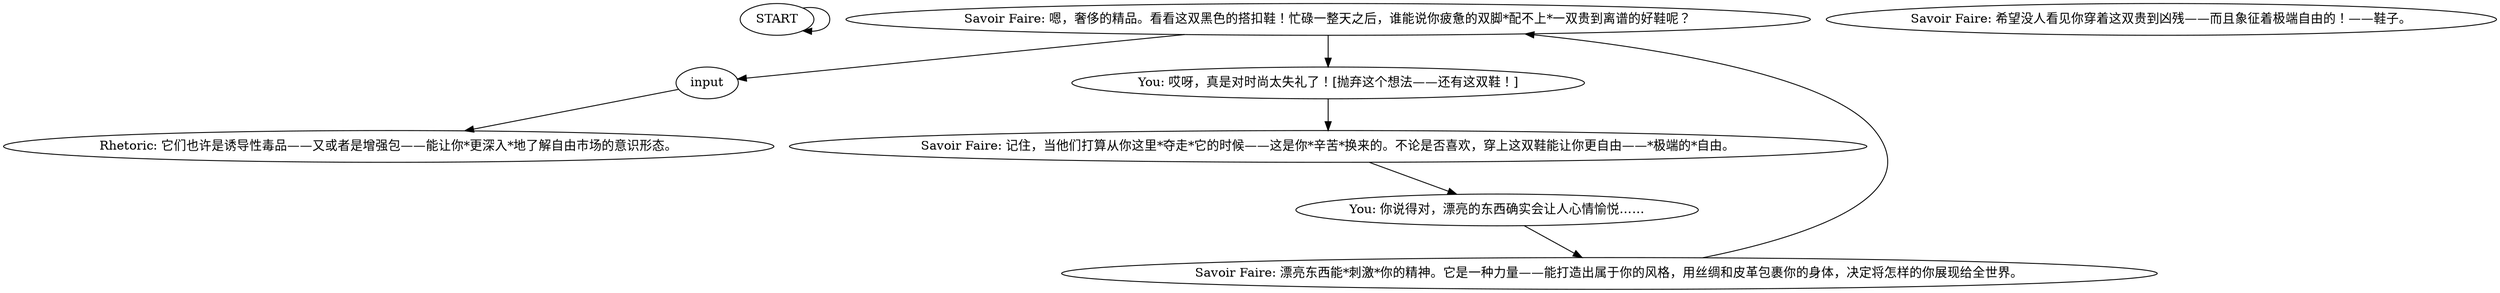 # APT ORB / wearing fancy loafers
# Putting the shoes on gives a one time +1 to Indirect Modes of Taxation, you capitalist swine.
# ==================================================
digraph G {
	  0 [label="START"];
	  1 [label="input"];
	  2 [label="You: 你说得对，漂亮的东西确实会让人心情愉悦……"];
	  3 [label="Rhetoric: 它们也许是诱导性毒品——又或者是增强包——能让你*更深入*地了解自由市场的意识形态。"];
	  4 [label="Savoir Faire: 嗯，奢侈的精品。看看这双黑色的搭扣鞋！忙碌一整天之后，谁能说你疲惫的双脚*配不上*一双贵到离谱的好鞋呢？"];
	  5 [label="Savoir Faire: 记住，当他们打算从你这里*夺走*它的时候——这是你*辛苦*换来的。不论是否喜欢，穿上这双鞋能让你更自由——*极端的*自由。"];
	  6 [label="Savoir Faire: 希望没人看见你穿着这双贵到凶残——而且象征着极端自由的！——鞋子。"];
	  7 [label="You: 哎呀，真是对时尚太失礼了！[抛弃这个想法——还有这双鞋！]"];
	  8 [label="Savoir Faire: 漂亮东西能*刺激*你的精神。它是一种力量——能打造出属于你的风格，用丝绸和皮革包裹你的身体，决定将怎样的你展现给全世界。"];
	  0 -> 0
	  1 -> 3
	  2 -> 8
	  4 -> 1
	  4 -> 7
	  5 -> 2
	  7 -> 5
	  8 -> 4
}

